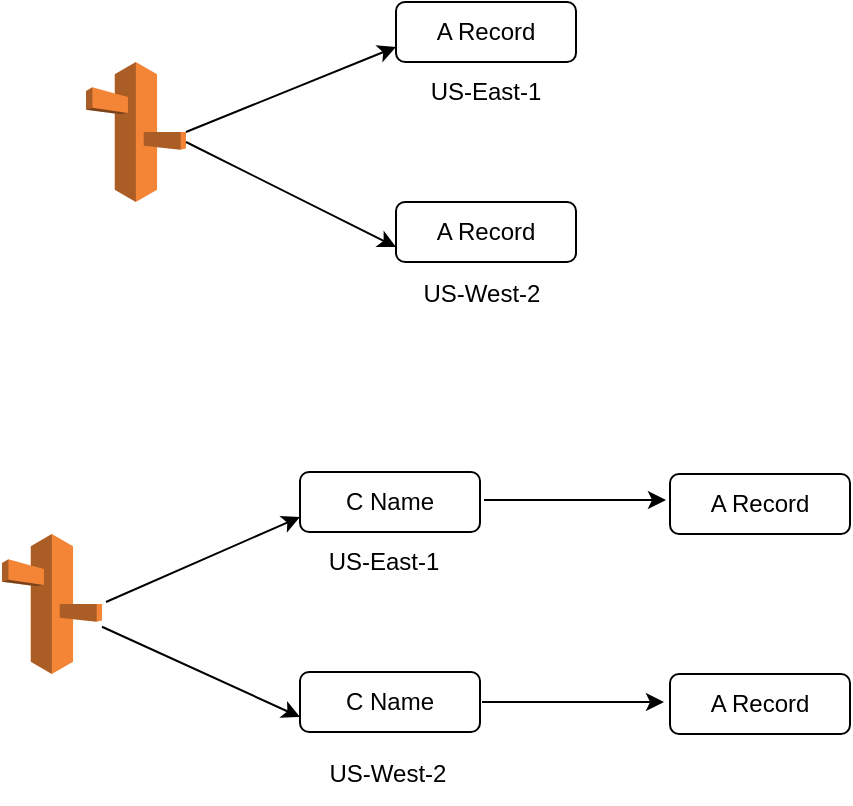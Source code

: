 <mxfile version="26.1.3">
  <diagram name="Page-1" id="hAe2Lc8hlMuBLfMeI2do">
    <mxGraphModel dx="794" dy="458" grid="1" gridSize="10" guides="1" tooltips="1" connect="1" arrows="1" fold="1" page="1" pageScale="1" pageWidth="850" pageHeight="1100" math="0" shadow="0">
      <root>
        <mxCell id="0" />
        <mxCell id="1" parent="0" />
        <mxCell id="ac8gZ6GfhquLf5D6Cpzo-1" value="" style="outlineConnect=0;dashed=0;verticalLabelPosition=bottom;verticalAlign=top;align=center;html=1;shape=mxgraph.aws3.route_53;fillColor=#F58536;gradientColor=none;" vertex="1" parent="1">
          <mxGeometry x="270" y="460" width="50" height="70" as="geometry" />
        </mxCell>
        <mxCell id="ac8gZ6GfhquLf5D6Cpzo-2" value="A Record" style="rounded=1;whiteSpace=wrap;html=1;" vertex="1" parent="1">
          <mxGeometry x="425" y="430" width="90" height="30" as="geometry" />
        </mxCell>
        <mxCell id="ac8gZ6GfhquLf5D6Cpzo-3" value="A Record" style="rounded=1;whiteSpace=wrap;html=1;" vertex="1" parent="1">
          <mxGeometry x="425" y="530" width="90" height="30" as="geometry" />
        </mxCell>
        <mxCell id="ac8gZ6GfhquLf5D6Cpzo-4" value="" style="endArrow=classic;html=1;rounded=0;entryX=0;entryY=0.75;entryDx=0;entryDy=0;exitX=1;exitY=0.5;exitDx=0;exitDy=0;exitPerimeter=0;" edge="1" parent="1" source="ac8gZ6GfhquLf5D6Cpzo-1" target="ac8gZ6GfhquLf5D6Cpzo-2">
          <mxGeometry width="50" height="50" relative="1" as="geometry">
            <mxPoint x="345" y="490" as="sourcePoint" />
            <mxPoint x="395" y="440" as="targetPoint" />
          </mxGeometry>
        </mxCell>
        <mxCell id="ac8gZ6GfhquLf5D6Cpzo-5" value="" style="endArrow=classic;html=1;rounded=0;entryX=0;entryY=0.75;entryDx=0;entryDy=0;" edge="1" parent="1" target="ac8gZ6GfhquLf5D6Cpzo-3">
          <mxGeometry width="50" height="50" relative="1" as="geometry">
            <mxPoint x="320" y="500" as="sourcePoint" />
            <mxPoint x="385" y="490" as="targetPoint" />
          </mxGeometry>
        </mxCell>
        <mxCell id="ac8gZ6GfhquLf5D6Cpzo-6" value="" style="outlineConnect=0;dashed=0;verticalLabelPosition=bottom;verticalAlign=top;align=center;html=1;shape=mxgraph.aws3.route_53;fillColor=#F58536;gradientColor=none;" vertex="1" parent="1">
          <mxGeometry x="228" y="696" width="50" height="70" as="geometry" />
        </mxCell>
        <mxCell id="ac8gZ6GfhquLf5D6Cpzo-7" value="C Name" style="rounded=1;whiteSpace=wrap;html=1;" vertex="1" parent="1">
          <mxGeometry x="377" y="665" width="90" height="30" as="geometry" />
        </mxCell>
        <mxCell id="ac8gZ6GfhquLf5D6Cpzo-8" value="C Name" style="rounded=1;whiteSpace=wrap;html=1;" vertex="1" parent="1">
          <mxGeometry x="377" y="765" width="90" height="30" as="geometry" />
        </mxCell>
        <mxCell id="ac8gZ6GfhquLf5D6Cpzo-9" value="" style="endArrow=classic;html=1;rounded=0;entryX=0;entryY=0.75;entryDx=0;entryDy=0;" edge="1" parent="1" target="ac8gZ6GfhquLf5D6Cpzo-7">
          <mxGeometry width="50" height="50" relative="1" as="geometry">
            <mxPoint x="280" y="730" as="sourcePoint" />
            <mxPoint x="347" y="675" as="targetPoint" />
          </mxGeometry>
        </mxCell>
        <mxCell id="ac8gZ6GfhquLf5D6Cpzo-10" value="" style="endArrow=classic;html=1;rounded=0;entryX=0;entryY=0.75;entryDx=0;entryDy=0;" edge="1" parent="1" source="ac8gZ6GfhquLf5D6Cpzo-6" target="ac8gZ6GfhquLf5D6Cpzo-8">
          <mxGeometry width="50" height="50" relative="1" as="geometry">
            <mxPoint x="287" y="775" as="sourcePoint" />
            <mxPoint x="337" y="725" as="targetPoint" />
          </mxGeometry>
        </mxCell>
        <mxCell id="ac8gZ6GfhquLf5D6Cpzo-11" value="A Record" style="rounded=1;whiteSpace=wrap;html=1;" vertex="1" parent="1">
          <mxGeometry x="562" y="666" width="90" height="30" as="geometry" />
        </mxCell>
        <mxCell id="ac8gZ6GfhquLf5D6Cpzo-12" value="A Record" style="rounded=1;whiteSpace=wrap;html=1;" vertex="1" parent="1">
          <mxGeometry x="562" y="766" width="90" height="30" as="geometry" />
        </mxCell>
        <mxCell id="ac8gZ6GfhquLf5D6Cpzo-13" value="" style="endArrow=classic;html=1;rounded=0;" edge="1" parent="1">
          <mxGeometry width="50" height="50" relative="1" as="geometry">
            <mxPoint x="469" y="679" as="sourcePoint" />
            <mxPoint x="560" y="679" as="targetPoint" />
          </mxGeometry>
        </mxCell>
        <mxCell id="ac8gZ6GfhquLf5D6Cpzo-14" value="" style="endArrow=classic;html=1;rounded=0;" edge="1" parent="1">
          <mxGeometry width="50" height="50" relative="1" as="geometry">
            <mxPoint x="468" y="780" as="sourcePoint" />
            <mxPoint x="559" y="780" as="targetPoint" />
          </mxGeometry>
        </mxCell>
        <mxCell id="ac8gZ6GfhquLf5D6Cpzo-15" value="US-East-1" style="text;html=1;align=center;verticalAlign=middle;whiteSpace=wrap;rounded=0;" vertex="1" parent="1">
          <mxGeometry x="440" y="460" width="60" height="30" as="geometry" />
        </mxCell>
        <mxCell id="ac8gZ6GfhquLf5D6Cpzo-16" value="US-West-2" style="text;html=1;align=center;verticalAlign=middle;whiteSpace=wrap;rounded=0;" vertex="1" parent="1">
          <mxGeometry x="433" y="561" width="70" height="30" as="geometry" />
        </mxCell>
        <mxCell id="ac8gZ6GfhquLf5D6Cpzo-17" value="US-West-2" style="text;html=1;align=center;verticalAlign=middle;whiteSpace=wrap;rounded=0;" vertex="1" parent="1">
          <mxGeometry x="386" y="801" width="70" height="30" as="geometry" />
        </mxCell>
        <mxCell id="ac8gZ6GfhquLf5D6Cpzo-18" value="US-East-1" style="text;html=1;align=center;verticalAlign=middle;whiteSpace=wrap;rounded=0;" vertex="1" parent="1">
          <mxGeometry x="389" y="695" width="60" height="30" as="geometry" />
        </mxCell>
      </root>
    </mxGraphModel>
  </diagram>
</mxfile>
